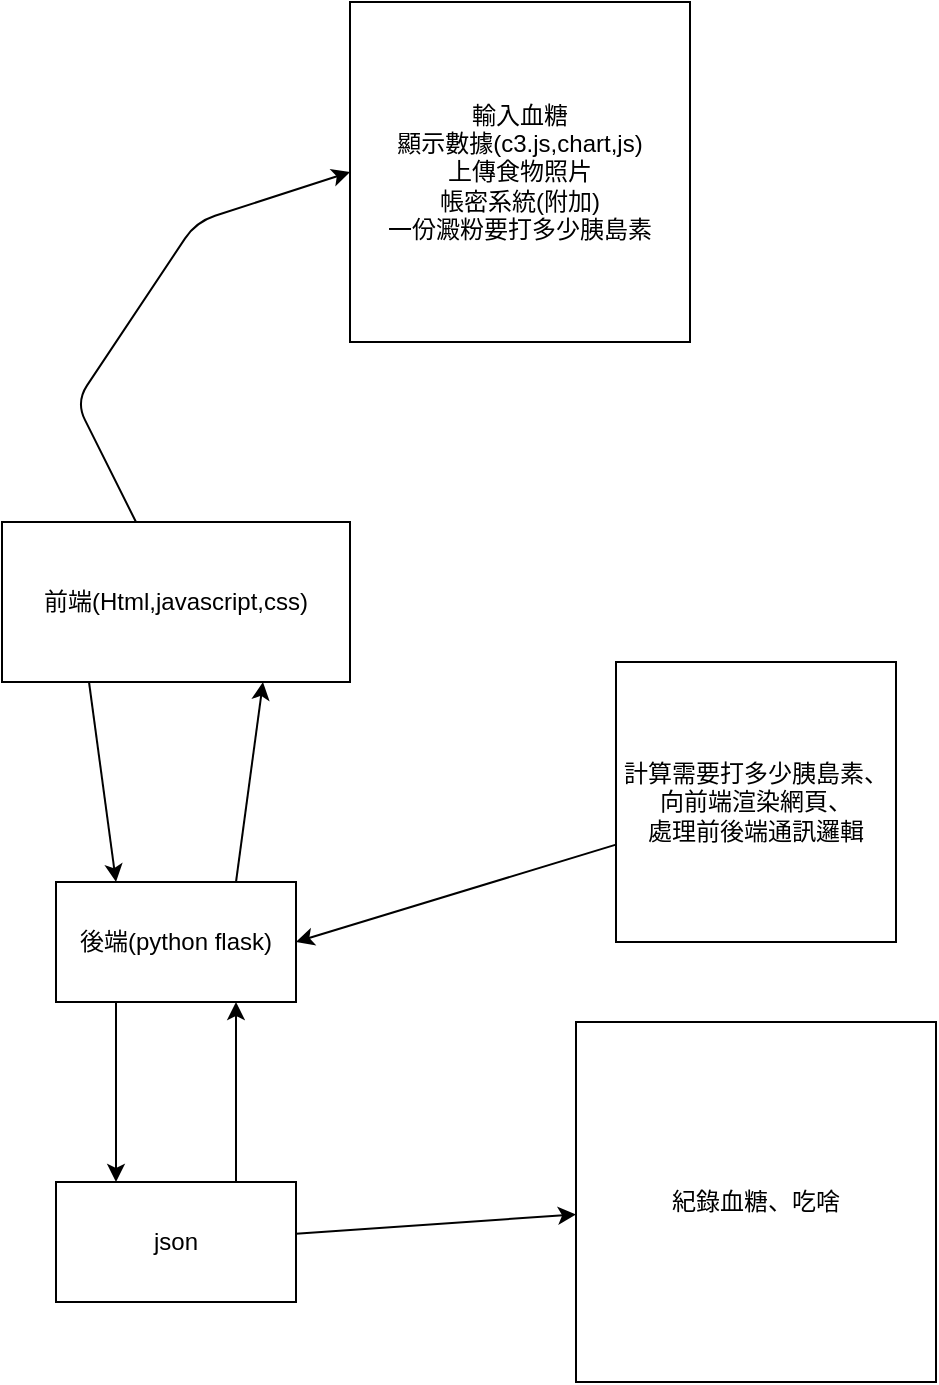 <mxfile>
    <diagram id="gJLRySiZY8LTboZmzFeO" name="第1頁">
        <mxGraphModel dx="1438" dy="545" grid="1" gridSize="10" guides="1" tooltips="1" connect="1" arrows="1" fold="1" page="1" pageScale="1" pageWidth="827" pageHeight="1169" math="0" shadow="0">
            <root>
                <mxCell id="0"/>
                <mxCell id="1" parent="0"/>
                <mxCell id="6" style="edgeStyle=none;html=1;exitX=0.25;exitY=1;exitDx=0;exitDy=0;entryX=0.25;entryY=0;entryDx=0;entryDy=0;" parent="1" source="2" target="3" edge="1">
                    <mxGeometry relative="1" as="geometry"/>
                </mxCell>
                <mxCell id="15" style="edgeStyle=none;html=1;entryX=0;entryY=0.5;entryDx=0;entryDy=0;" parent="1" source="2" target="14" edge="1">
                    <mxGeometry relative="1" as="geometry">
                        <Array as="points">
                            <mxPoint x="160" y="220"/>
                            <mxPoint x="220" y="130"/>
                        </Array>
                    </mxGeometry>
                </mxCell>
                <mxCell id="2" value="前端(Html,javascript,css)" style="rounded=0;whiteSpace=wrap;html=1;" parent="1" vertex="1">
                    <mxGeometry x="123" y="280" width="174" height="80" as="geometry"/>
                </mxCell>
                <mxCell id="5" style="edgeStyle=none;html=1;exitX=0.75;exitY=0;exitDx=0;exitDy=0;entryX=0.75;entryY=1;entryDx=0;entryDy=0;" parent="1" source="3" target="2" edge="1">
                    <mxGeometry relative="1" as="geometry"/>
                </mxCell>
                <mxCell id="8" style="edgeStyle=none;html=1;exitX=0.25;exitY=1;exitDx=0;exitDy=0;entryX=0.25;entryY=0;entryDx=0;entryDy=0;" parent="1" source="3" target="7" edge="1">
                    <mxGeometry relative="1" as="geometry"/>
                </mxCell>
                <mxCell id="3" value="後端(python flask)" style="rounded=0;whiteSpace=wrap;html=1;" parent="1" vertex="1">
                    <mxGeometry x="150" y="460" width="120" height="60" as="geometry"/>
                </mxCell>
                <mxCell id="9" style="edgeStyle=none;html=1;exitX=0.75;exitY=0;exitDx=0;exitDy=0;entryX=0.75;entryY=1;entryDx=0;entryDy=0;" parent="1" source="7" target="3" edge="1">
                    <mxGeometry relative="1" as="geometry"/>
                </mxCell>
                <mxCell id="11" style="edgeStyle=none;html=1;" parent="1" source="7" target="10" edge="1">
                    <mxGeometry relative="1" as="geometry"/>
                </mxCell>
                <mxCell id="7" value="json&lt;br&gt;" style="rounded=0;whiteSpace=wrap;html=1;" parent="1" vertex="1">
                    <mxGeometry x="150" y="610" width="120" height="60" as="geometry"/>
                </mxCell>
                <mxCell id="10" value="紀錄血糖、吃啥" style="whiteSpace=wrap;html=1;aspect=fixed;" parent="1" vertex="1">
                    <mxGeometry x="410" y="530" width="180" height="180" as="geometry"/>
                </mxCell>
                <mxCell id="13" style="edgeStyle=none;html=1;entryX=1;entryY=0.5;entryDx=0;entryDy=0;" parent="1" source="12" target="3" edge="1">
                    <mxGeometry relative="1" as="geometry"/>
                </mxCell>
                <mxCell id="12" value="計算需要打多少胰島素、向前端渲染網頁、&lt;br&gt;處理前後端通訊邏輯" style="whiteSpace=wrap;html=1;aspect=fixed;" parent="1" vertex="1">
                    <mxGeometry x="430" y="350" width="140" height="140" as="geometry"/>
                </mxCell>
                <mxCell id="14" value="輸入血糖&lt;br&gt;顯示數據(c3.js,chart,js)&lt;br&gt;上傳食物照片&lt;br&gt;帳密系統(附加)&lt;br&gt;一份澱粉要打多少胰島素" style="whiteSpace=wrap;html=1;aspect=fixed;" parent="1" vertex="1">
                    <mxGeometry x="297" y="20" width="170" height="170" as="geometry"/>
                </mxCell>
            </root>
        </mxGraphModel>
    </diagram>
</mxfile>
